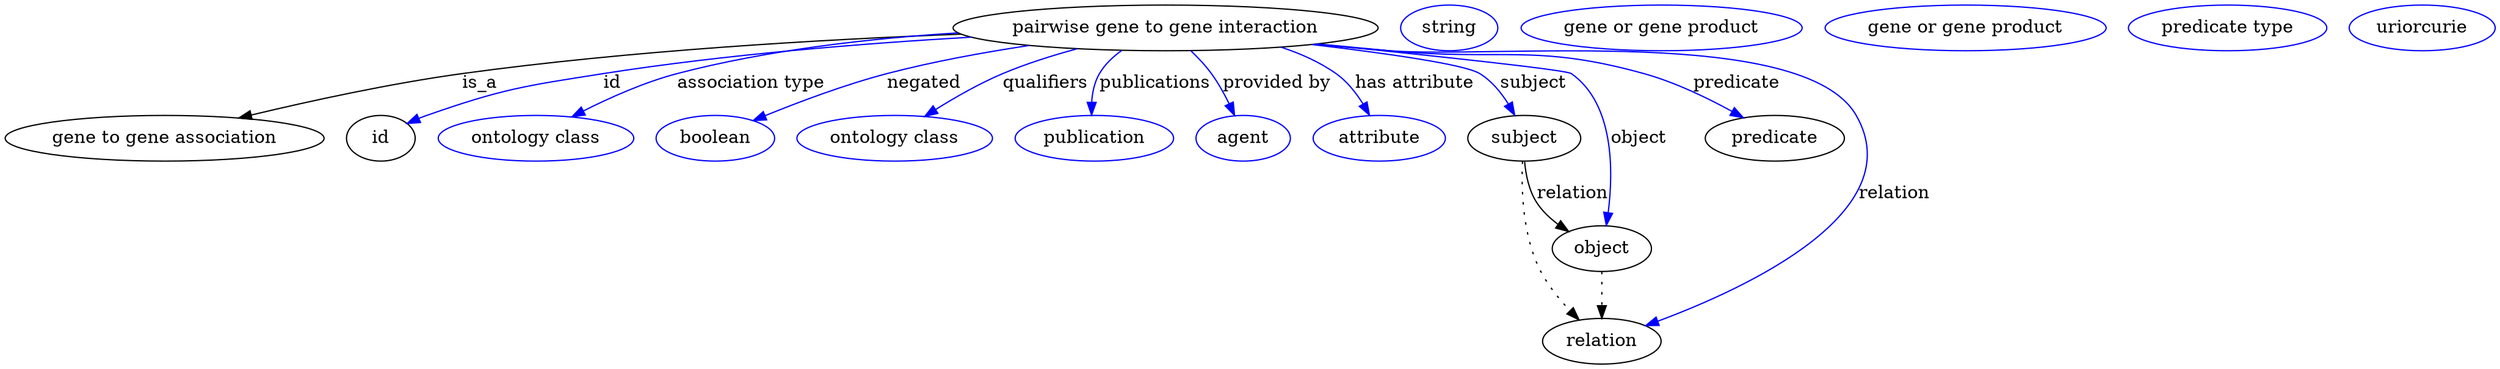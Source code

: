 digraph {
	graph [bb="0,0,1592.3,283"];
	node [label="\N"];
	"pairwise gene to gene interaction"	 [height=0.5,
		label="pairwise gene to gene interaction",
		pos="759.84,265",
		width=3.5566];
	"gene to gene association"	 [height=0.5,
		pos="96.841,178",
		width=2.69];
	"pairwise gene to gene interaction" -> "gene to gene association"	 [label=is_a,
		lp="313.84,221.5",
		pos="e,148.42,193.27 635.05,260.7 542.81,256.18 414.4,247.08 302.84,229 253.62,221.02 198.87,207.23 158.19,195.99"];
	id	 [height=0.5,
		pos="238.84,178",
		width=0.75];
	"pairwise gene to gene interaction" -> id	 [color=blue,
		label=id,
		lp="405.34,221.5",
		pos="e,259.84,189.4 641.64,257.92 571.07,252.52 479.88,243.47 399.84,229 343.3,218.78 328.6,216.29 274.84,196 272.98,195.3 271.08,194.53 \
269.19,193.71",
		style=solid];
	"association type"	 [color=blue,
		height=0.5,
		label="ontology class",
		pos="345.84,178",
		width=1.7151];
	"pairwise gene to gene interaction" -> "association type"	 [color=blue,
		label="association type",
		lp="498.84,221.5",
		pos="e,374.01,194.25 649.67,255.71 577.65,248.93 490.54,239.17 454.84,229 429.92,221.9 403.57,209.71 383.02,199.03",
		style=solid];
	negated	 [color=blue,
		height=0.5,
		label=boolean,
		pos="463.84,178",
		width=1.0652];
	"pairwise gene to gene interaction" -> negated	 [color=blue,
		label=negated,
		lp="609.34,221.5",
		pos="e,490.89,190.82 678.12,251.09 649.3,245.34 616.86,237.92 587.84,229 557.59,219.7 524.5,205.89 500.12,194.99",
		style=solid];
	qualifiers	 [color=blue,
		height=0.5,
		label="ontology class",
		pos="581.84,178",
		width=1.7151];
	"pairwise gene to gene interaction" -> qualifiers	 [color=blue,
		label=qualifiers,
		lp="684.84,221.5",
		pos="e,604.21,194.92 706.15,248.58 690.57,243.09 673.74,236.45 658.84,229 642.96,221.06 626.41,210.44 612.74,200.96",
		style=solid];
	publications	 [color=blue,
		height=0.5,
		label=publication,
		pos="711.84,178",
		width=1.3902];
	"pairwise gene to gene interaction" -> publications	 [color=blue,
		label=publications,
		lp="753.34,221.5",
		pos="e,711.77,196.42 734.58,247.05 728.91,241.85 723.49,235.74 719.84,229 716.14,222.17 714.03,214.13 712.85,206.47",
		style=solid];
	"provided by"	 [color=blue,
		height=0.5,
		label=agent,
		pos="809.84,178",
		width=0.83048];
	"pairwise gene to gene interaction" -> "provided by"	 [color=blue,
		label="provided by",
		lp="827.84,221.5",
		pos="e,802.89,195.95 774.67,246.86 778.87,241.3 783.27,235.05 786.84,229 791.27,221.51 795.41,213.02 798.93,205.14",
		style=solid];
	"has attribute"	 [color=blue,
		height=0.5,
		label=attribute,
		pos="897.84,178",
		width=1.1193];
	"pairwise gene to gene interaction" -> "has attribute"	 [color=blue,
		label="has attribute",
		lp="912.34,221.5",
		pos="e,890.09,195.78 826.56,249.6 840.09,244.49 853.61,237.78 864.84,229 873.11,222.54 879.93,213.4 885.18,204.64",
		style=solid];
	subject	 [height=0.5,
		pos="991.84,178",
		width=0.99297];
	"pairwise gene to gene interaction" -> subject	 [color=blue,
		label=subject,
		lp="987.34,221.5",
		pos="e,981.98,195.38 855.42,253.02 894.07,246.92 933.41,238.73 949.84,229 960.27,222.83 969.24,213.06 976.19,203.72",
		style=solid];
	object	 [height=0.5,
		pos="1048.8,91",
		width=0.9027];
	"pairwise gene to gene interaction" -> object	 [color=blue,
		label=object,
		lp="1066.8,178",
		pos="e,1050.7,109.09 852.52,252.51 922.56,242.95 1007.3,231.05 1010.8,229 1047.8,207.72 1052.3,153.05 1051.2,119.26",
		style=solid];
	predicate	 [height=0.5,
		pos="1158.8,178",
		width=1.1916];
	"pairwise gene to gene interaction" -> predicate	 [color=blue,
		label=predicate,
		lp="1133.8,221.5",
		pos="e,1139.2,194.04 852.28,252.45 867.17,250.55 882.42,248.66 896.84,247 977.15,237.73 1001.4,255.24 1077.8,229 1096.9,222.46 1116.1,\
210.68 1131,200.09",
		style=solid];
	relation	 [height=0.5,
		pos="1048.8,18",
		width=1.0471];
	"pairwise gene to gene interaction" -> relation	 [color=blue,
		label=relation,
		lp="1233.8,134.5",
		pos="e,1076.8,30.397 850.76,252.24 866.12,250.32 881.92,248.48 896.84,247 955.8,241.14 1106.9,248.47 1162.8,229 1187.3,220.49 1198.8,\
218.91 1210.8,196 1247.1,126.99 1144.4,64.006 1086.1,34.933",
		style=solid];
	association_id	 [color=blue,
		height=0.5,
		label=string,
		pos="936.84,265",
		width=0.84854];
	subject -> object	 [label=relation,
		lp="1028.8,134.5",
		pos="e,1028.3,105.27 994.98,159.97 997.36,149.7 1001.4,136.95 1007.8,127 1011.4,121.58 1015.9,116.49 1020.7,111.95"];
	subject -> relation	 [pos="e,1033.4,34.585 991.72,159.72 992.22,138.09 995.11,101.44 1007.8,73 1012.7,62.18 1020,51.46 1027,42.397",
		style=dotted];
	"gene to gene association_subject"	 [color=blue,
		height=0.5,
		label="gene or gene product",
		pos="1070.8,265",
		width=2.3651];
	object -> relation	 [pos="e,1048.8,36.09 1048.8,72.955 1048.8,64.883 1048.8,55.176 1048.8,46.182",
		style=dotted];
	"gene to gene association_object"	 [color=blue,
		height=0.5,
		label="gene or gene product",
		pos="1258.8,265",
		width=2.3651];
	"pairwise gene to gene interaction_predicate"	 [color=blue,
		height=0.5,
		label="predicate type",
		pos="1422.8,265",
		width=1.679];
	"pairwise gene to gene interaction_relation"	 [color=blue,
		height=0.5,
		label=uriorcurie,
		pos="1546.8,265",
		width=1.2638];
}
